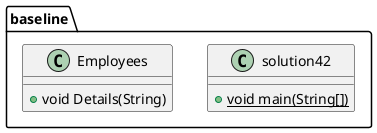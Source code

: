 @startuml
class baseline.solution42 {
+ {static} void main(String[])
}
class baseline.Employees {
+ void Details(String)
}
@enduml